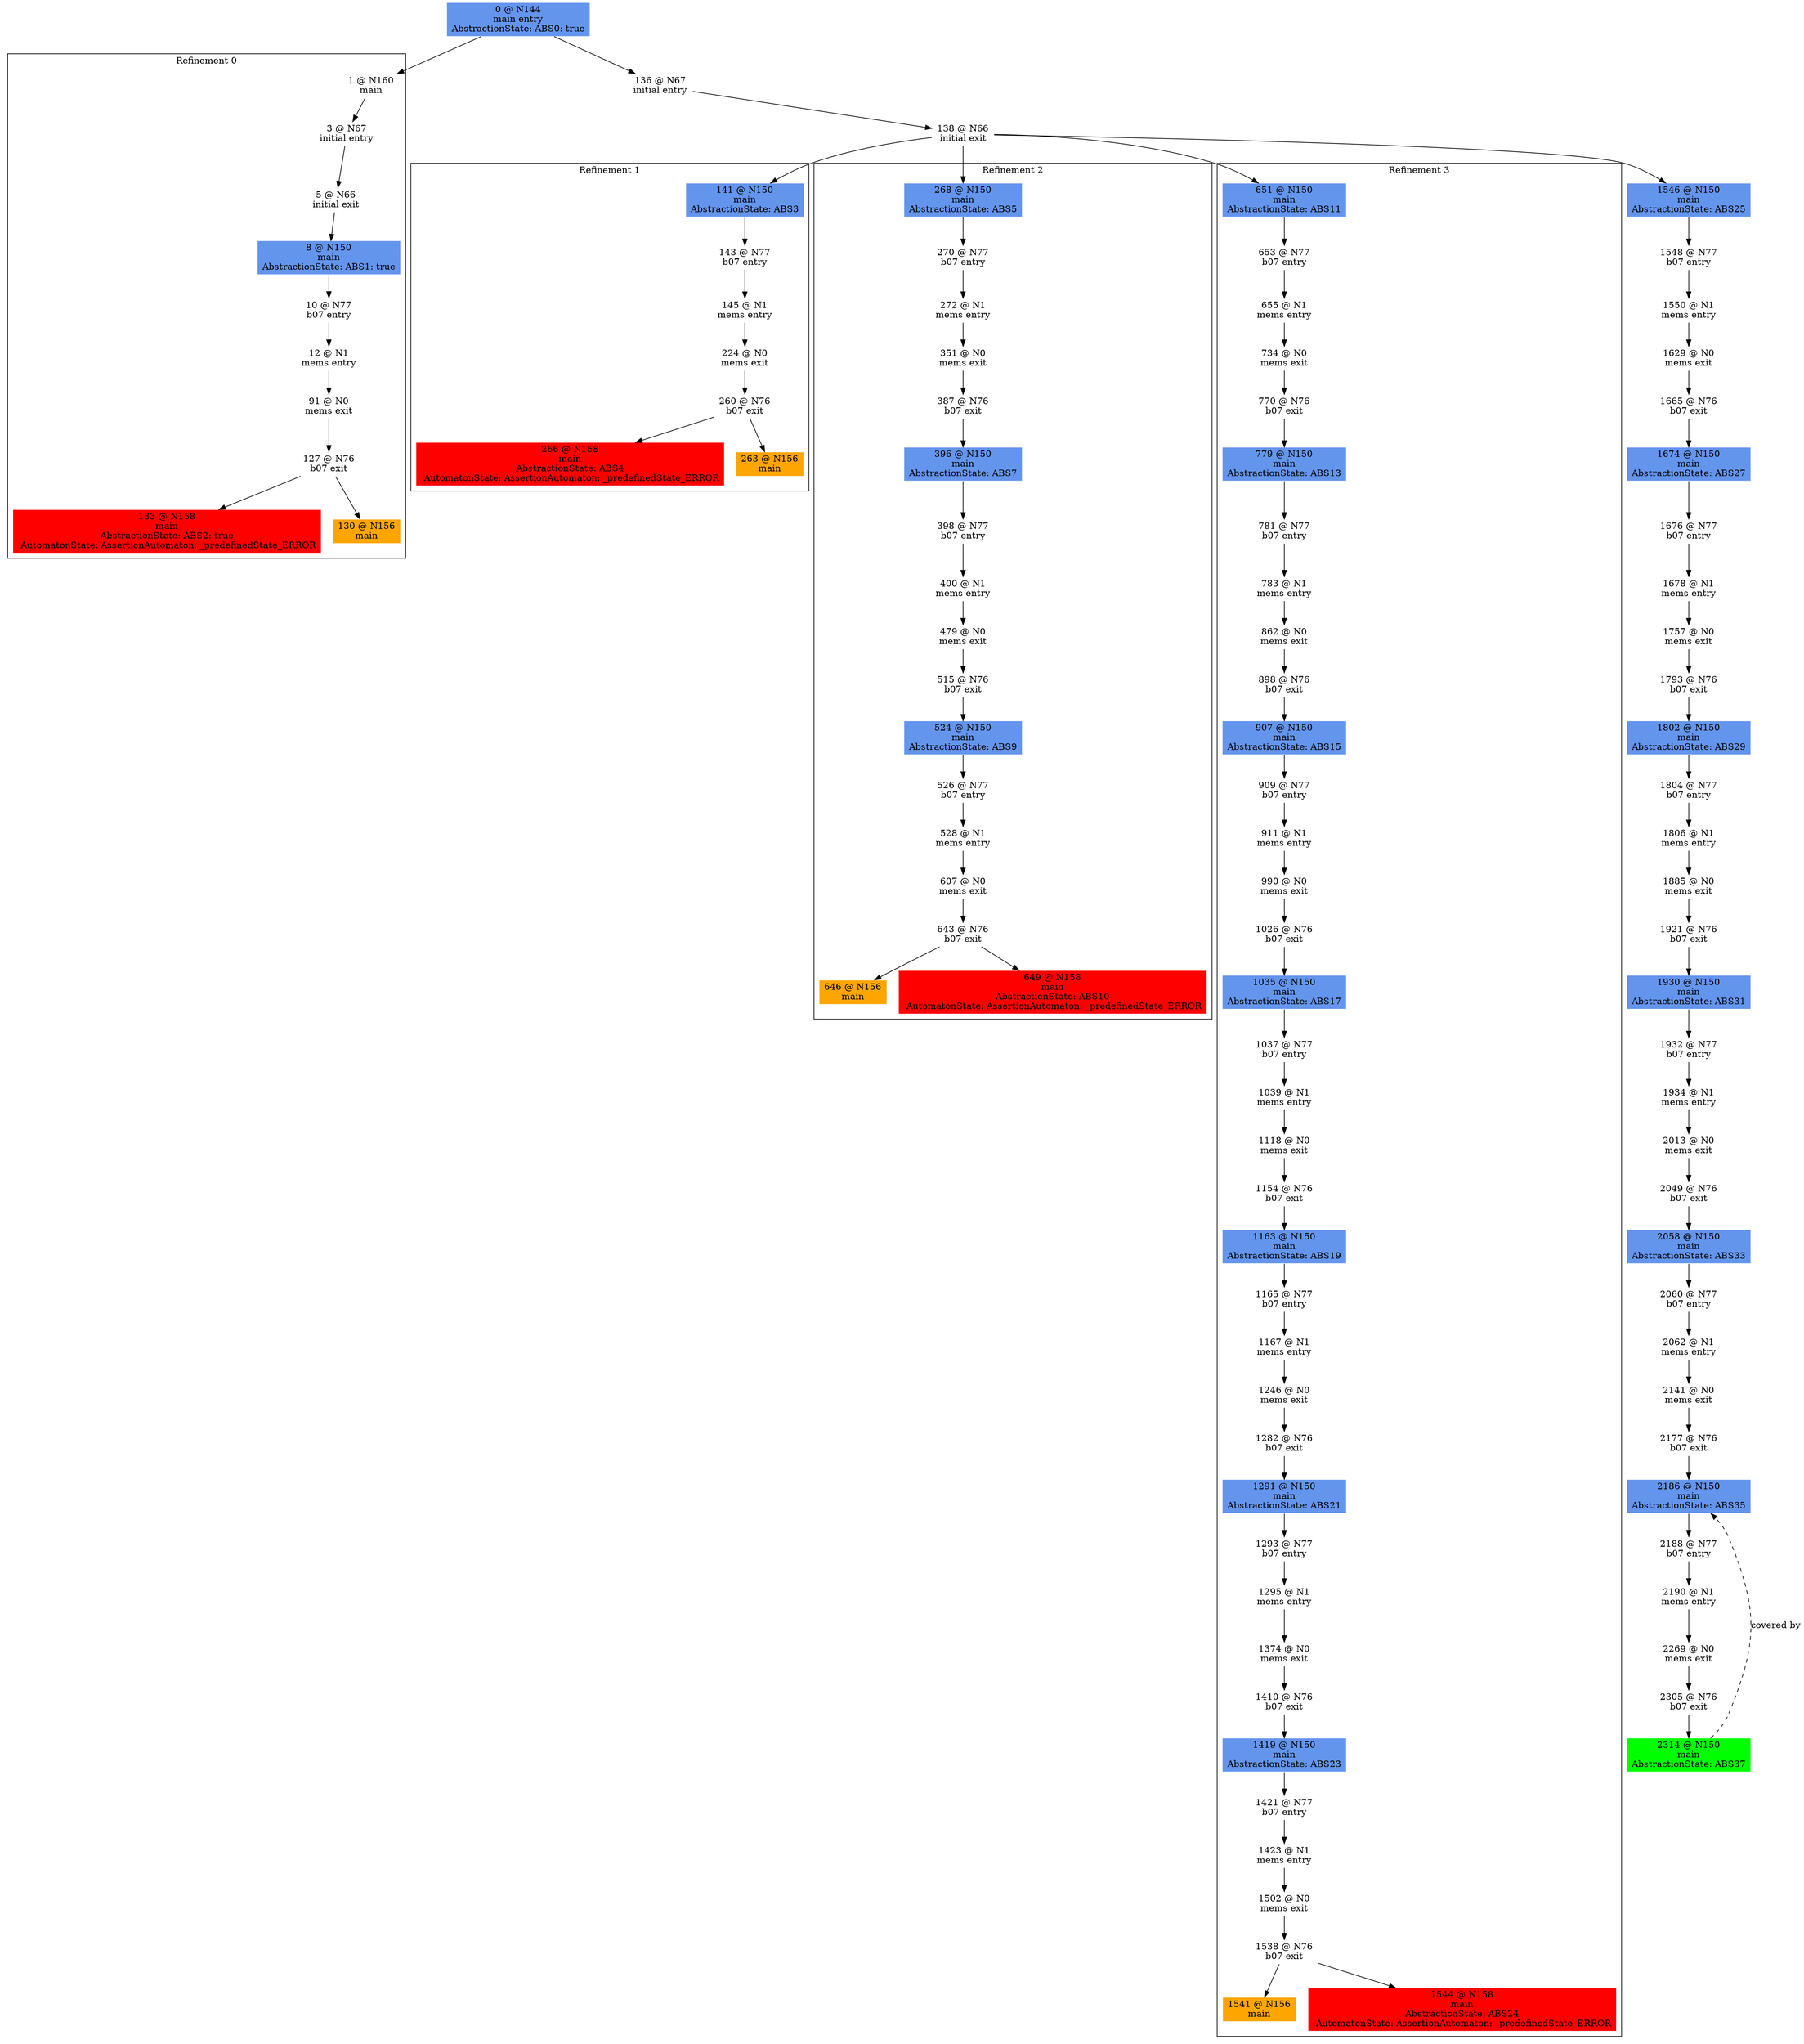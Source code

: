digraph ARG {
node [style="filled" shape="box" color="white"]
subgraph cluster_0 {
label="Refinement 0"
1 [label="1 @ N160\nmain\n" id="1"]
3 [label="3 @ N67\ninitial entry\n" id="3"]
5 [label="5 @ N66\ninitial exit\n" id="5"]
8 [fillcolor="cornflowerblue" label="8 @ N150\nmain\nAbstractionState: ABS1: true\n" id="8"]
10 [label="10 @ N77\nb07 entry\n" id="10"]
12 [label="12 @ N1\nmems entry\n" id="12"]
91 [label="91 @ N0\nmems exit\n" id="91"]
127 [label="127 @ N76\nb07 exit\n" id="127"]
133 [fillcolor="red" label="133 @ N158\nmain\nAbstractionState: ABS2: true\n AutomatonState: AssertionAutomaton: _predefinedState_ERROR\n" id="133"]
130 [fillcolor="orange" label="130 @ N156\nmain\n" id="130"]
1 -> 3 []
3 -> 5 []
5 -> 8 []
8 -> 10 []
10 -> 12 []
12 -> 91 []
91 -> 127 []
127 -> 130 []
127 -> 133 []
}
0 -> 1
subgraph cluster_1 {
label="Refinement 1"
141 [fillcolor="cornflowerblue" label="141 @ N150\nmain\nAbstractionState: ABS3\n" id="141"]
143 [label="143 @ N77\nb07 entry\n" id="143"]
145 [label="145 @ N1\nmems entry\n" id="145"]
224 [label="224 @ N0\nmems exit\n" id="224"]
260 [label="260 @ N76\nb07 exit\n" id="260"]
266 [fillcolor="red" label="266 @ N158\nmain\nAbstractionState: ABS4\n AutomatonState: AssertionAutomaton: _predefinedState_ERROR\n" id="266"]
263 [fillcolor="orange" label="263 @ N156\nmain\n" id="263"]
141 -> 143 []
143 -> 145 []
145 -> 224 []
224 -> 260 []
260 -> 263 []
260 -> 266 []
}
138 -> 141
subgraph cluster_2 {
label="Refinement 2"
268 [fillcolor="cornflowerblue" label="268 @ N150\nmain\nAbstractionState: ABS5\n" id="268"]
270 [label="270 @ N77\nb07 entry\n" id="270"]
272 [label="272 @ N1\nmems entry\n" id="272"]
351 [label="351 @ N0\nmems exit\n" id="351"]
387 [label="387 @ N76\nb07 exit\n" id="387"]
396 [fillcolor="cornflowerblue" label="396 @ N150\nmain\nAbstractionState: ABS7\n" id="396"]
398 [label="398 @ N77\nb07 entry\n" id="398"]
400 [label="400 @ N1\nmems entry\n" id="400"]
479 [label="479 @ N0\nmems exit\n" id="479"]
515 [label="515 @ N76\nb07 exit\n" id="515"]
524 [fillcolor="cornflowerblue" label="524 @ N150\nmain\nAbstractionState: ABS9\n" id="524"]
526 [label="526 @ N77\nb07 entry\n" id="526"]
528 [label="528 @ N1\nmems entry\n" id="528"]
607 [label="607 @ N0\nmems exit\n" id="607"]
643 [label="643 @ N76\nb07 exit\n" id="643"]
646 [fillcolor="orange" label="646 @ N156\nmain\n" id="646"]
649 [fillcolor="red" label="649 @ N158\nmain\nAbstractionState: ABS10\n AutomatonState: AssertionAutomaton: _predefinedState_ERROR\n" id="649"]
268 -> 270 []
270 -> 272 []
272 -> 351 []
351 -> 387 []
387 -> 396 []
396 -> 398 []
398 -> 400 []
400 -> 479 []
479 -> 515 []
515 -> 524 []
524 -> 526 []
526 -> 528 []
528 -> 607 []
607 -> 643 []
643 -> 649 []
643 -> 646 []
}
138 -> 268
subgraph cluster_3 {
label="Refinement 3"
651 [fillcolor="cornflowerblue" label="651 @ N150\nmain\nAbstractionState: ABS11\n" id="651"]
653 [label="653 @ N77\nb07 entry\n" id="653"]
655 [label="655 @ N1\nmems entry\n" id="655"]
734 [label="734 @ N0\nmems exit\n" id="734"]
770 [label="770 @ N76\nb07 exit\n" id="770"]
779 [fillcolor="cornflowerblue" label="779 @ N150\nmain\nAbstractionState: ABS13\n" id="779"]
781 [label="781 @ N77\nb07 entry\n" id="781"]
783 [label="783 @ N1\nmems entry\n" id="783"]
862 [label="862 @ N0\nmems exit\n" id="862"]
898 [label="898 @ N76\nb07 exit\n" id="898"]
907 [fillcolor="cornflowerblue" label="907 @ N150\nmain\nAbstractionState: ABS15\n" id="907"]
909 [label="909 @ N77\nb07 entry\n" id="909"]
911 [label="911 @ N1\nmems entry\n" id="911"]
990 [label="990 @ N0\nmems exit\n" id="990"]
1026 [label="1026 @ N76\nb07 exit\n" id="1026"]
1035 [fillcolor="cornflowerblue" label="1035 @ N150\nmain\nAbstractionState: ABS17\n" id="1035"]
1037 [label="1037 @ N77\nb07 entry\n" id="1037"]
1039 [label="1039 @ N1\nmems entry\n" id="1039"]
1118 [label="1118 @ N0\nmems exit\n" id="1118"]
1154 [label="1154 @ N76\nb07 exit\n" id="1154"]
1163 [fillcolor="cornflowerblue" label="1163 @ N150\nmain\nAbstractionState: ABS19\n" id="1163"]
1165 [label="1165 @ N77\nb07 entry\n" id="1165"]
1167 [label="1167 @ N1\nmems entry\n" id="1167"]
1246 [label="1246 @ N0\nmems exit\n" id="1246"]
1282 [label="1282 @ N76\nb07 exit\n" id="1282"]
1291 [fillcolor="cornflowerblue" label="1291 @ N150\nmain\nAbstractionState: ABS21\n" id="1291"]
1293 [label="1293 @ N77\nb07 entry\n" id="1293"]
1295 [label="1295 @ N1\nmems entry\n" id="1295"]
1374 [label="1374 @ N0\nmems exit\n" id="1374"]
1410 [label="1410 @ N76\nb07 exit\n" id="1410"]
1419 [fillcolor="cornflowerblue" label="1419 @ N150\nmain\nAbstractionState: ABS23\n" id="1419"]
1421 [label="1421 @ N77\nb07 entry\n" id="1421"]
1423 [label="1423 @ N1\nmems entry\n" id="1423"]
1502 [label="1502 @ N0\nmems exit\n" id="1502"]
1538 [label="1538 @ N76\nb07 exit\n" id="1538"]
1541 [fillcolor="orange" label="1541 @ N156\nmain\n" id="1541"]
1544 [fillcolor="red" label="1544 @ N158\nmain\nAbstractionState: ABS24\n AutomatonState: AssertionAutomaton: _predefinedState_ERROR\n" id="1544"]
651 -> 653 []
653 -> 655 []
655 -> 734 []
734 -> 770 []
770 -> 779 []
779 -> 781 []
781 -> 783 []
783 -> 862 []
862 -> 898 []
898 -> 907 []
907 -> 909 []
909 -> 911 []
911 -> 990 []
990 -> 1026 []
1026 -> 1035 []
1035 -> 1037 []
1037 -> 1039 []
1039 -> 1118 []
1118 -> 1154 []
1154 -> 1163 []
1163 -> 1165 []
1165 -> 1167 []
1167 -> 1246 []
1246 -> 1282 []
1282 -> 1291 []
1291 -> 1293 []
1293 -> 1295 []
1295 -> 1374 []
1374 -> 1410 []
1410 -> 1419 []
1419 -> 1421 []
1421 -> 1423 []
1423 -> 1502 []
1502 -> 1538 []
1538 -> 1544 []
1538 -> 1541 []
}
138 -> 651
0 [fillcolor="cornflowerblue" label="0 @ N144\nmain entry\nAbstractionState: ABS0: true\n" id="0"]
136 [label="136 @ N67\ninitial entry\n" id="136"]
138 [label="138 @ N66\ninitial exit\n" id="138"]
1546 [fillcolor="cornflowerblue" label="1546 @ N150\nmain\nAbstractionState: ABS25\n" id="1546"]
1548 [label="1548 @ N77\nb07 entry\n" id="1548"]
1550 [label="1550 @ N1\nmems entry\n" id="1550"]
1629 [label="1629 @ N0\nmems exit\n" id="1629"]
1665 [label="1665 @ N76\nb07 exit\n" id="1665"]
1674 [fillcolor="cornflowerblue" label="1674 @ N150\nmain\nAbstractionState: ABS27\n" id="1674"]
1676 [label="1676 @ N77\nb07 entry\n" id="1676"]
1678 [label="1678 @ N1\nmems entry\n" id="1678"]
1757 [label="1757 @ N0\nmems exit\n" id="1757"]
1793 [label="1793 @ N76\nb07 exit\n" id="1793"]
1802 [fillcolor="cornflowerblue" label="1802 @ N150\nmain\nAbstractionState: ABS29\n" id="1802"]
1804 [label="1804 @ N77\nb07 entry\n" id="1804"]
1806 [label="1806 @ N1\nmems entry\n" id="1806"]
1885 [label="1885 @ N0\nmems exit\n" id="1885"]
1921 [label="1921 @ N76\nb07 exit\n" id="1921"]
1930 [fillcolor="cornflowerblue" label="1930 @ N150\nmain\nAbstractionState: ABS31\n" id="1930"]
1932 [label="1932 @ N77\nb07 entry\n" id="1932"]
1934 [label="1934 @ N1\nmems entry\n" id="1934"]
2013 [label="2013 @ N0\nmems exit\n" id="2013"]
2049 [label="2049 @ N76\nb07 exit\n" id="2049"]
2058 [fillcolor="cornflowerblue" label="2058 @ N150\nmain\nAbstractionState: ABS33\n" id="2058"]
2060 [label="2060 @ N77\nb07 entry\n" id="2060"]
2062 [label="2062 @ N1\nmems entry\n" id="2062"]
2141 [label="2141 @ N0\nmems exit\n" id="2141"]
2177 [label="2177 @ N76\nb07 exit\n" id="2177"]
2186 [fillcolor="cornflowerblue" label="2186 @ N150\nmain\nAbstractionState: ABS35\n" id="2186"]
2188 [label="2188 @ N77\nb07 entry\n" id="2188"]
2190 [label="2190 @ N1\nmems entry\n" id="2190"]
2269 [label="2269 @ N0\nmems exit\n" id="2269"]
2305 [label="2305 @ N76\nb07 exit\n" id="2305"]
2314 [fillcolor="green" label="2314 @ N150\nmain\nAbstractionState: ABS37\n" id="2314"]
0 -> 136 []
136 -> 138 []
138 -> 1546 []
1546 -> 1548 []
1548 -> 1550 []
1550 -> 1629 []
1629 -> 1665 []
1665 -> 1674 []
1674 -> 1676 []
1676 -> 1678 []
1678 -> 1757 []
1757 -> 1793 []
1793 -> 1802 []
1802 -> 1804 []
1804 -> 1806 []
1806 -> 1885 []
1885 -> 1921 []
1921 -> 1930 []
1930 -> 1932 []
1932 -> 1934 []
1934 -> 2013 []
2013 -> 2049 []
2049 -> 2058 []
2058 -> 2060 []
2060 -> 2062 []
2062 -> 2141 []
2141 -> 2177 []
2177 -> 2186 []
2314 -> 2186 [style="dashed" weight="0" label="covered by"]
2186 -> 2188 []
2188 -> 2190 []
2190 -> 2269 []
2269 -> 2305 []
2305 -> 2314 []
}
